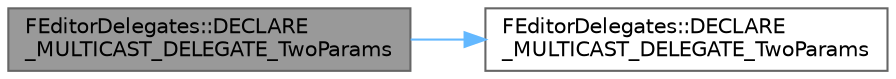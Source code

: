 digraph "FEditorDelegates::DECLARE_MULTICAST_DELEGATE_TwoParams"
{
 // INTERACTIVE_SVG=YES
 // LATEX_PDF_SIZE
  bgcolor="transparent";
  edge [fontname=Helvetica,fontsize=10,labelfontname=Helvetica,labelfontsize=10];
  node [fontname=Helvetica,fontsize=10,shape=box,height=0.2,width=0.4];
  rankdir="LR";
  Node1 [id="Node000001",label="FEditorDelegates::DECLARE\l_MULTICAST_DELEGATE_TwoParams",height=0.2,width=0.4,color="gray40", fillcolor="grey60", style="filled", fontcolor="black",tooltip="delegate type to handle viewing/editing a set of asset identifiers (which are packages or ids) in the..."];
  Node1 -> Node2 [id="edge1_Node000001_Node000002",color="steelblue1",style="solid",tooltip=" "];
  Node2 [id="Node000002",label="FEditorDelegates::DECLARE\l_MULTICAST_DELEGATE_TwoParams",height=0.2,width=0.4,color="grey40", fillcolor="white", style="filled",URL="$d3/db4/structFEditorDelegates.html#a120d3d09cb92a9fba62bf9e6629df8a1",tooltip="delegate type for dollying/zooming editor camera movement"];
}
